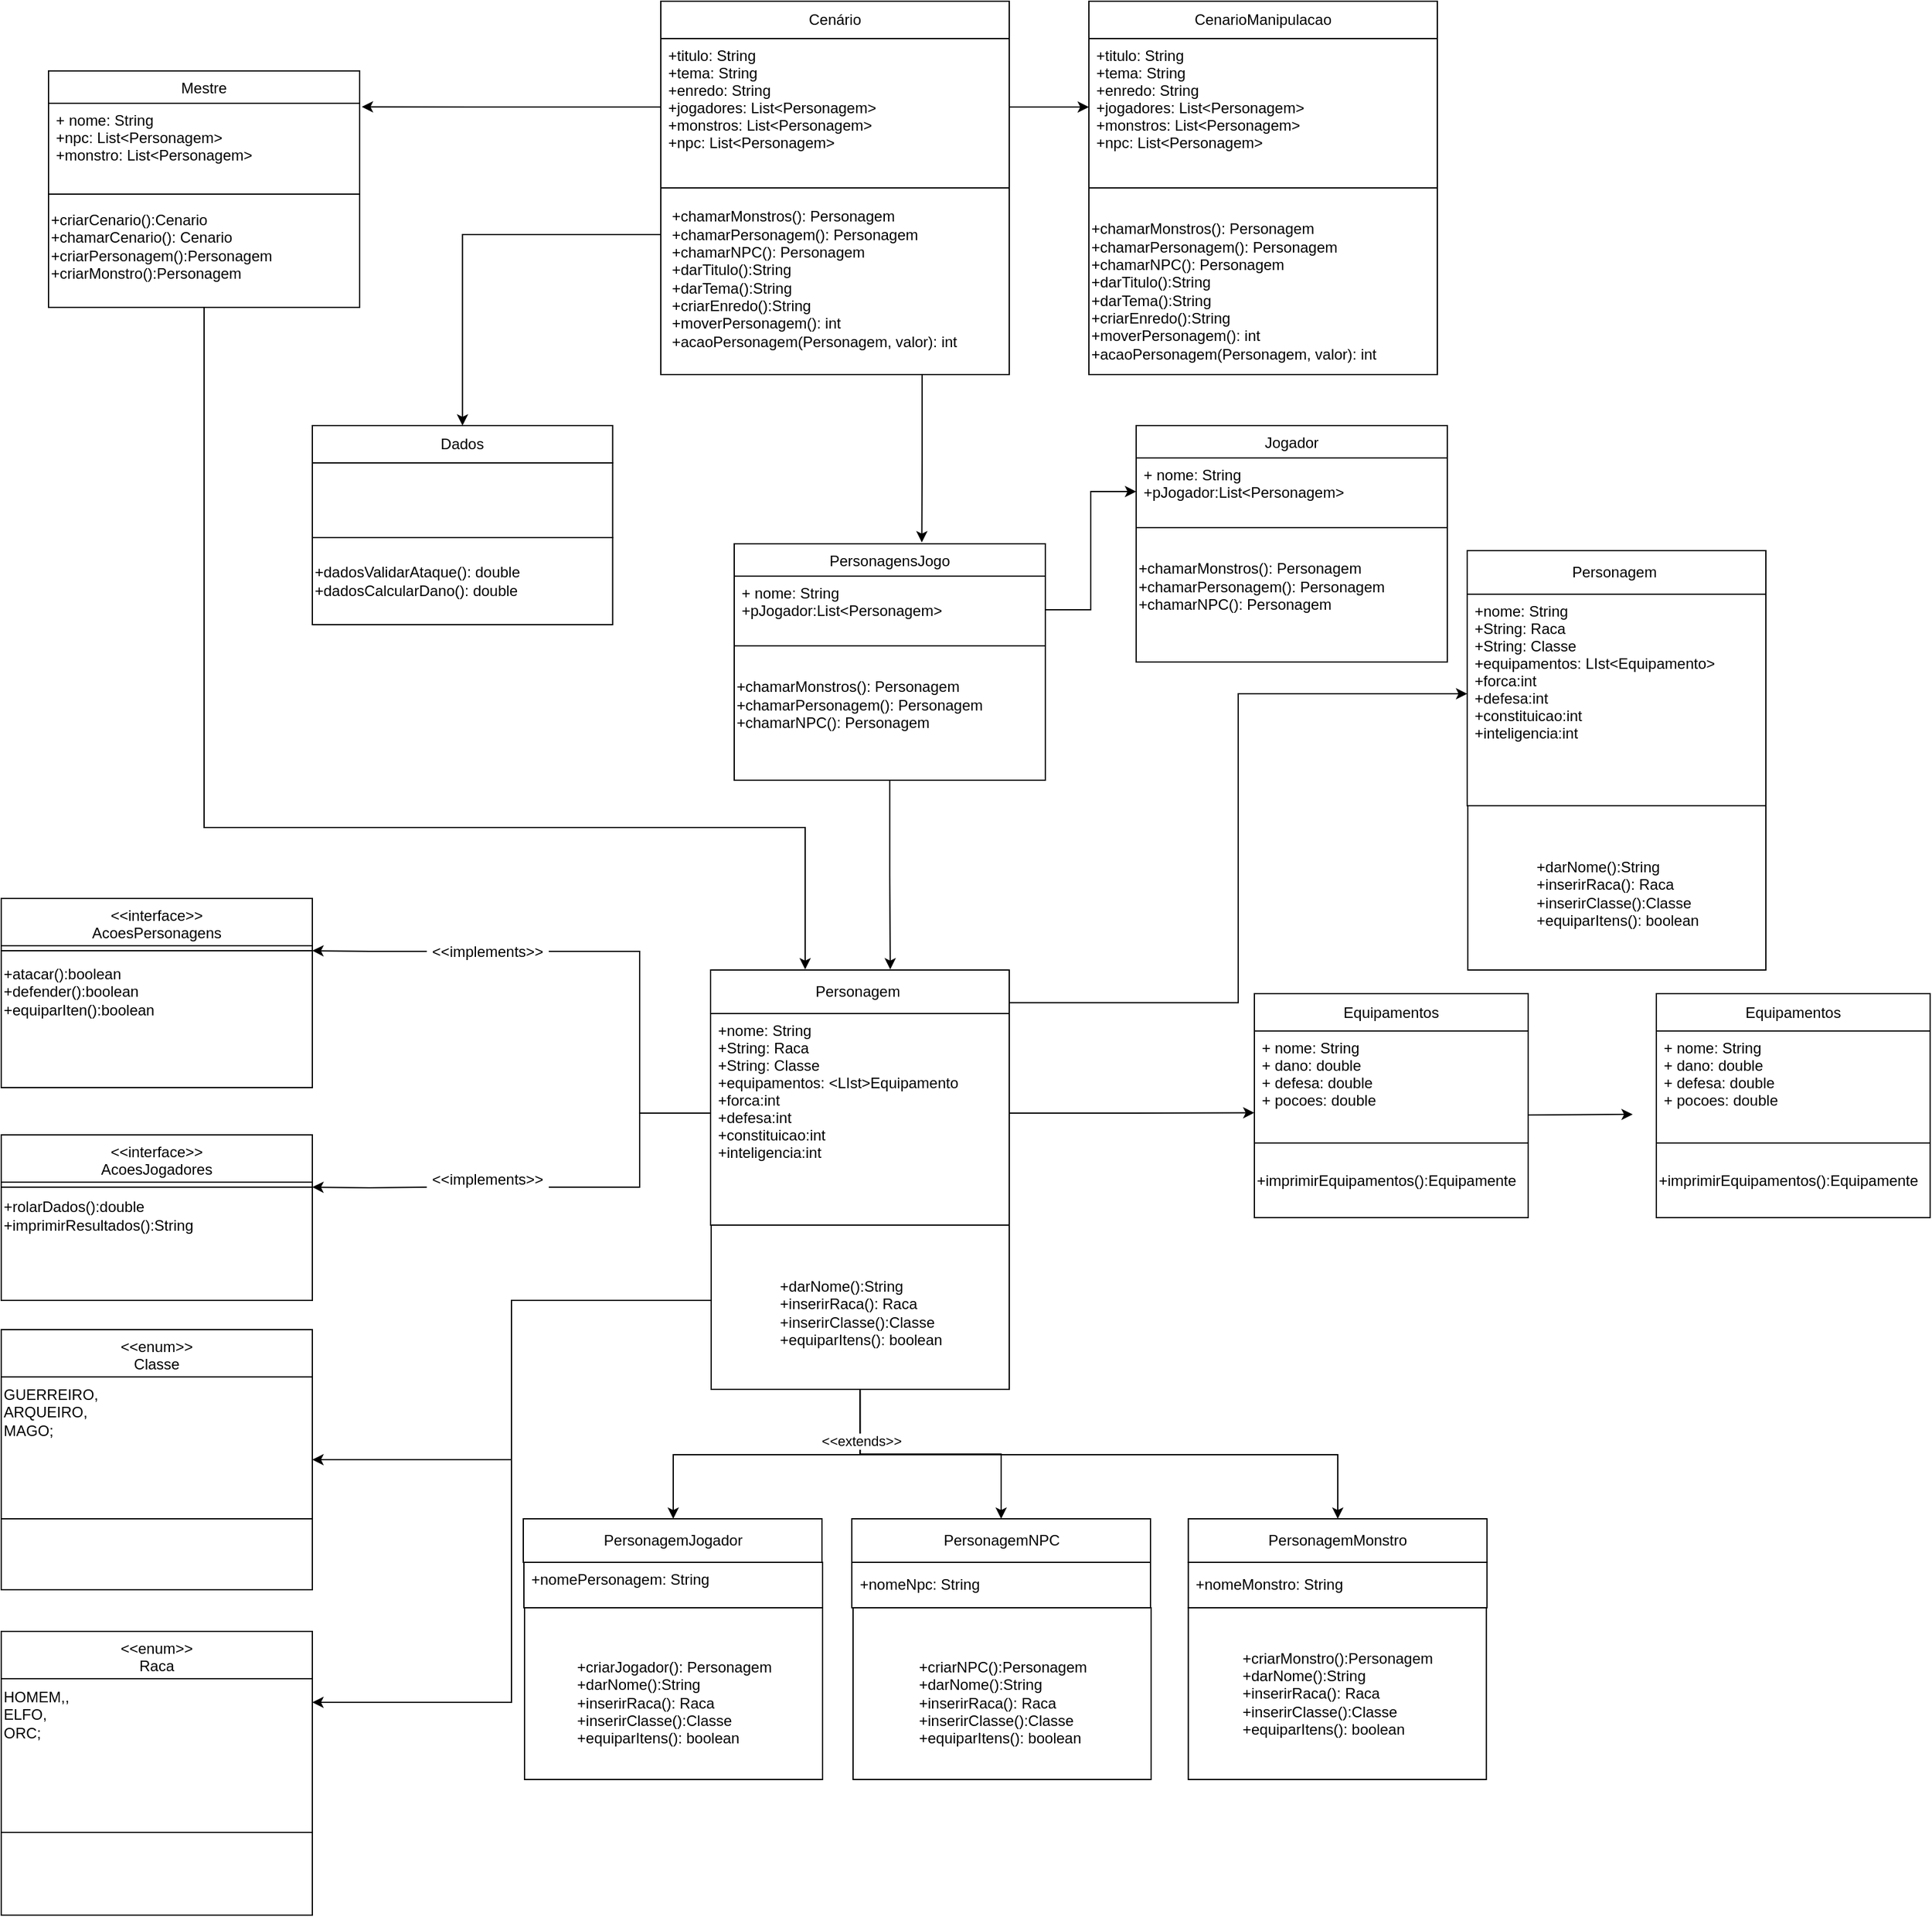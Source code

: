 <mxfile version="20.4.0" type="github">
  <diagram id="C5RBs43oDa-KdzZeNtuy" name="Page-1">
    <mxGraphModel dx="1508" dy="1320" grid="1" gridSize="19" guides="1" tooltips="1" connect="1" arrows="1" fold="1" page="0" pageScale="1" pageWidth="827" pageHeight="1169" math="0" shadow="0">
      <root>
        <mxCell id="WIyWlLk6GJQsqaUBKTNV-0" />
        <mxCell id="WIyWlLk6GJQsqaUBKTNV-1" parent="WIyWlLk6GJQsqaUBKTNV-0" />
        <mxCell id="pw85wmvpRaySXr9k1KnQ-49" style="edgeStyle=orthogonalEdgeStyle;rounded=0;orthogonalLoop=1;jettySize=auto;html=1;exitX=0.5;exitY=1;exitDx=0;exitDy=0;" parent="WIyWlLk6GJQsqaUBKTNV-1" source="zkfFHV4jXpPFQw0GAbJ--17" edge="1">
          <mxGeometry relative="1" as="geometry">
            <mxPoint x="589" y="152" as="targetPoint" />
            <Array as="points">
              <mxPoint x="106" y="38" />
              <mxPoint x="589" y="38" />
            </Array>
          </mxGeometry>
        </mxCell>
        <mxCell id="zkfFHV4jXpPFQw0GAbJ--17" value="Mestre" style="swimlane;fontStyle=0;align=center;verticalAlign=top;childLayout=stackLayout;horizontal=1;startSize=26;horizontalStack=0;resizeParent=1;resizeLast=0;collapsible=1;marginBottom=0;rounded=0;shadow=0;strokeWidth=1;" parent="WIyWlLk6GJQsqaUBKTNV-1" vertex="1">
          <mxGeometry x="-19" y="-570" width="250" height="190" as="geometry">
            <mxRectangle x="550" y="140" width="160" height="26" as="alternateBounds" />
          </mxGeometry>
        </mxCell>
        <mxCell id="zkfFHV4jXpPFQw0GAbJ--18" value="+ nome: String&#xa;+npc: List&lt;Personagem&gt;&#xa;+monstro: List&lt;Personagem&gt;" style="text;align=left;verticalAlign=top;spacingLeft=4;spacingRight=4;overflow=hidden;rotatable=0;points=[[0,0.5],[1,0.5]];portConstraint=eastwest;" parent="zkfFHV4jXpPFQw0GAbJ--17" vertex="1">
          <mxGeometry y="26" width="250" height="69" as="geometry" />
        </mxCell>
        <mxCell id="zkfFHV4jXpPFQw0GAbJ--23" value="" style="line;html=1;strokeWidth=1;align=left;verticalAlign=middle;spacingTop=-1;spacingLeft=3;spacingRight=3;rotatable=0;labelPosition=right;points=[];portConstraint=eastwest;" parent="zkfFHV4jXpPFQw0GAbJ--17" vertex="1">
          <mxGeometry y="95" width="250" height="8" as="geometry" />
        </mxCell>
        <mxCell id="aQi3MAtJLsASPVlaxSXh-14" value="+criarCenario():Cenario&lt;br&gt;+chamarCenario(): Cenario&lt;br&gt;+criarPersonagem():Personagem&lt;br&gt;+criarMonstro():Personagem" style="text;html=1;align=left;verticalAlign=middle;resizable=0;points=[];autosize=1;strokeColor=none;fillColor=none;" parent="zkfFHV4jXpPFQw0GAbJ--17" vertex="1">
          <mxGeometry y="103" width="250" height="76" as="geometry" />
        </mxCell>
        <mxCell id="aQi3MAtJLsASPVlaxSXh-3" value="Cenário" style="rounded=0;whiteSpace=wrap;html=1;" parent="WIyWlLk6GJQsqaUBKTNV-1" vertex="1">
          <mxGeometry x="473" y="-626" width="280" height="30" as="geometry" />
        </mxCell>
        <mxCell id="aQi3MAtJLsASPVlaxSXh-4" value="" style="rounded=0;whiteSpace=wrap;html=1;" parent="WIyWlLk6GJQsqaUBKTNV-1" vertex="1">
          <mxGeometry x="473" y="-596" width="280" height="120" as="geometry" />
        </mxCell>
        <mxCell id="aQi3MAtJLsASPVlaxSXh-6" value="Equipamentos" style="rounded=0;whiteSpace=wrap;html=1;" parent="WIyWlLk6GJQsqaUBKTNV-1" vertex="1">
          <mxGeometry x="950" y="171.5" width="220" height="30" as="geometry" />
        </mxCell>
        <mxCell id="aQi3MAtJLsASPVlaxSXh-7" style="edgeStyle=orthogonalEdgeStyle;rounded=0;orthogonalLoop=1;jettySize=auto;html=1;exitX=0.5;exitY=1;exitDx=0;exitDy=0;" parent="WIyWlLk6GJQsqaUBKTNV-1" edge="1">
          <mxGeometry relative="1" as="geometry">
            <mxPoint x="753" y="347.5" as="sourcePoint" />
            <mxPoint x="753" y="347.5" as="targetPoint" />
          </mxGeometry>
        </mxCell>
        <mxCell id="pw85wmvpRaySXr9k1KnQ-54" style="edgeStyle=orthogonalEdgeStyle;rounded=0;orthogonalLoop=1;jettySize=auto;html=1;exitX=0.75;exitY=1;exitDx=0;exitDy=0;entryX=0.603;entryY=-0.006;entryDx=0;entryDy=0;entryPerimeter=0;" parent="WIyWlLk6GJQsqaUBKTNV-1" source="aQi3MAtJLsASPVlaxSXh-8" target="7tbVIV-6kWvi_5owY3Rs-0" edge="1">
          <mxGeometry relative="1" as="geometry" />
        </mxCell>
        <mxCell id="pw85wmvpRaySXr9k1KnQ-55" style="edgeStyle=orthogonalEdgeStyle;rounded=0;orthogonalLoop=1;jettySize=auto;html=1;exitX=0;exitY=0.25;exitDx=0;exitDy=0;" parent="WIyWlLk6GJQsqaUBKTNV-1" source="aQi3MAtJLsASPVlaxSXh-8" target="aqDDlLiModhRZFDufuGG-31" edge="1">
          <mxGeometry relative="1" as="geometry" />
        </mxCell>
        <mxCell id="aQi3MAtJLsASPVlaxSXh-8" value="" style="rounded=0;whiteSpace=wrap;html=1;" parent="WIyWlLk6GJQsqaUBKTNV-1" vertex="1">
          <mxGeometry x="473" y="-476" width="280" height="150" as="geometry" />
        </mxCell>
        <mxCell id="i_C0AF-9v9BAxJ9rnjFK-10" style="edgeStyle=orthogonalEdgeStyle;rounded=0;orthogonalLoop=1;jettySize=auto;html=1;exitX=1;exitY=0.75;exitDx=0;exitDy=0;" parent="WIyWlLk6GJQsqaUBKTNV-1" source="aQi3MAtJLsASPVlaxSXh-9" edge="1">
          <mxGeometry relative="1" as="geometry">
            <mxPoint x="1254" y="268.5" as="targetPoint" />
          </mxGeometry>
        </mxCell>
        <mxCell id="aQi3MAtJLsASPVlaxSXh-9" value="" style="rounded=0;whiteSpace=wrap;html=1;" parent="WIyWlLk6GJQsqaUBKTNV-1" vertex="1">
          <mxGeometry x="950" y="201.5" width="220" height="90" as="geometry" />
        </mxCell>
        <mxCell id="aQi3MAtJLsASPVlaxSXh-10" value="+imprimirEquipamentos():Equipamente" style="rounded=0;whiteSpace=wrap;html=1;align=left;" parent="WIyWlLk6GJQsqaUBKTNV-1" vertex="1">
          <mxGeometry x="950" y="291.5" width="220" height="60" as="geometry" />
        </mxCell>
        <mxCell id="i_C0AF-9v9BAxJ9rnjFK-5" style="edgeStyle=orthogonalEdgeStyle;rounded=0;orthogonalLoop=1;jettySize=auto;html=1;exitX=1;exitY=0.75;exitDx=0;exitDy=0;entryX=0;entryY=0.5;entryDx=0;entryDy=0;" parent="WIyWlLk6GJQsqaUBKTNV-1" source="aQi3MAtJLsASPVlaxSXh-18" target="i_C0AF-9v9BAxJ9rnjFK-4" edge="1">
          <mxGeometry relative="1" as="geometry" />
        </mxCell>
        <mxCell id="aQi3MAtJLsASPVlaxSXh-18" value="Personagem&amp;nbsp;" style="rounded=0;whiteSpace=wrap;html=1;" parent="WIyWlLk6GJQsqaUBKTNV-1" vertex="1">
          <mxGeometry x="513" y="152.5" width="240" height="35" as="geometry" />
        </mxCell>
        <mxCell id="pw85wmvpRaySXr9k1KnQ-8" style="edgeStyle=orthogonalEdgeStyle;rounded=0;orthogonalLoop=1;jettySize=auto;html=1;exitX=0;exitY=0.75;exitDx=0;exitDy=0;entryX=1;entryY=0.25;entryDx=0;entryDy=0;" parent="WIyWlLk6GJQsqaUBKTNV-1" source="aQi3MAtJLsASPVlaxSXh-19" target="pw85wmvpRaySXr9k1KnQ-3" edge="1">
          <mxGeometry relative="1" as="geometry">
            <Array as="points">
              <mxPoint x="514" y="418" />
              <mxPoint x="353" y="418" />
              <mxPoint x="353" y="741" />
            </Array>
          </mxGeometry>
        </mxCell>
        <mxCell id="pw85wmvpRaySXr9k1KnQ-24" style="edgeStyle=orthogonalEdgeStyle;rounded=0;orthogonalLoop=1;jettySize=auto;html=1;exitX=0.5;exitY=1;exitDx=0;exitDy=0;entryX=0.5;entryY=0;entryDx=0;entryDy=0;" parent="WIyWlLk6GJQsqaUBKTNV-1" source="aQi3MAtJLsASPVlaxSXh-19" target="pw85wmvpRaySXr9k1KnQ-15" edge="1">
          <mxGeometry relative="1" as="geometry" />
        </mxCell>
        <mxCell id="pw85wmvpRaySXr9k1KnQ-25" style="edgeStyle=orthogonalEdgeStyle;rounded=0;orthogonalLoop=1;jettySize=auto;html=1;exitX=0.25;exitY=1;exitDx=0;exitDy=0;" parent="WIyWlLk6GJQsqaUBKTNV-1" source="aQi3MAtJLsASPVlaxSXh-19" target="pw85wmvpRaySXr9k1KnQ-20" edge="1">
          <mxGeometry relative="1" as="geometry">
            <Array as="points">
              <mxPoint x="633" y="490" />
              <mxPoint x="633" y="542" />
              <mxPoint x="483" y="542" />
            </Array>
          </mxGeometry>
        </mxCell>
        <mxCell id="pw85wmvpRaySXr9k1KnQ-26" style="edgeStyle=orthogonalEdgeStyle;rounded=0;orthogonalLoop=1;jettySize=auto;html=1;exitX=0.75;exitY=1;exitDx=0;exitDy=0;" parent="WIyWlLk6GJQsqaUBKTNV-1" source="aQi3MAtJLsASPVlaxSXh-19" target="pw85wmvpRaySXr9k1KnQ-10" edge="1">
          <mxGeometry relative="1" as="geometry">
            <Array as="points">
              <mxPoint x="633" y="490" />
              <mxPoint x="633" y="542" />
              <mxPoint x="1017" y="542" />
            </Array>
          </mxGeometry>
        </mxCell>
        <mxCell id="pw85wmvpRaySXr9k1KnQ-47" value="&amp;lt;&amp;lt;extends&amp;gt;&amp;gt;" style="edgeLabel;html=1;align=center;verticalAlign=middle;resizable=0;points=[];" parent="pw85wmvpRaySXr9k1KnQ-26" vertex="1" connectable="0">
          <mxGeometry x="-0.629" y="1" relative="1" as="geometry">
            <mxPoint as="offset" />
          </mxGeometry>
        </mxCell>
        <mxCell id="pw85wmvpRaySXr9k1KnQ-34" style="edgeStyle=orthogonalEdgeStyle;rounded=0;orthogonalLoop=1;jettySize=auto;html=1;exitX=0;exitY=0.5;exitDx=0;exitDy=0;entryX=1;entryY=0.5;entryDx=0;entryDy=0;" parent="WIyWlLk6GJQsqaUBKTNV-1" source="aQi3MAtJLsASPVlaxSXh-19" target="pw85wmvpRaySXr9k1KnQ-0" edge="1">
          <mxGeometry relative="1" as="geometry">
            <Array as="points">
              <mxPoint x="514" y="418" />
              <mxPoint x="353" y="418" />
              <mxPoint x="353" y="546" />
            </Array>
          </mxGeometry>
        </mxCell>
        <mxCell id="aQi3MAtJLsASPVlaxSXh-19" value="&lt;div style=&quot;text-align: left;&quot;&gt;&lt;br&gt;&lt;/div&gt;&lt;div style=&quot;text-align: left;&quot;&gt;&lt;span style=&quot;background-color: initial;&quot;&gt;+darNome():String&lt;/span&gt;&lt;/div&gt;&lt;div style=&quot;text-align: left;&quot;&gt;&lt;span style=&quot;background-color: initial;&quot;&gt;+inserirRaca(): Raca&lt;/span&gt;&lt;/div&gt;&lt;div style=&quot;text-align: left;&quot;&gt;&lt;span style=&quot;background-color: initial;&quot;&gt;+inserirClasse():Classe&lt;/span&gt;&lt;/div&gt;&lt;div style=&quot;text-align: left;&quot;&gt;&lt;span style=&quot;background-color: initial;&quot;&gt;+equiparItens(): boolean&lt;/span&gt;&lt;/div&gt;" style="rounded=0;whiteSpace=wrap;html=1;" parent="WIyWlLk6GJQsqaUBKTNV-1" vertex="1">
          <mxGeometry x="513.5" y="351.5" width="239.5" height="138" as="geometry" />
        </mxCell>
        <mxCell id="aQi3MAtJLsASPVlaxSXh-20" value="" style="rounded=0;whiteSpace=wrap;html=1;" parent="WIyWlLk6GJQsqaUBKTNV-1" vertex="1">
          <mxGeometry x="513" y="187.5" width="240" height="170" as="geometry" />
        </mxCell>
        <mxCell id="7tbVIV-6kWvi_5owY3Rs-22" style="edgeStyle=orthogonalEdgeStyle;rounded=0;orthogonalLoop=1;jettySize=auto;html=1;exitX=0;exitY=0.5;exitDx=0;exitDy=0;startArrow=none;" parent="WIyWlLk6GJQsqaUBKTNV-1" source="7tbVIV-6kWvi_5owY3Rs-24" target="7tbVIV-6kWvi_5owY3Rs-16" edge="1">
          <mxGeometry relative="1" as="geometry" />
        </mxCell>
        <mxCell id="7tbVIV-6kWvi_5owY3Rs-23" style="edgeStyle=orthogonalEdgeStyle;rounded=0;orthogonalLoop=1;jettySize=auto;html=1;exitX=0;exitY=0.5;exitDx=0;exitDy=0;startArrow=none;" parent="WIyWlLk6GJQsqaUBKTNV-1" target="7tbVIV-6kWvi_5owY3Rs-20" edge="1">
          <mxGeometry relative="1" as="geometry">
            <mxPoint x="285" y="327" as="sourcePoint" />
          </mxGeometry>
        </mxCell>
        <mxCell id="7tbVIV-6kWvi_5owY3Rs-31" style="edgeStyle=orthogonalEdgeStyle;rounded=0;orthogonalLoop=1;jettySize=auto;html=1;exitX=1;exitY=0.5;exitDx=0;exitDy=0;" parent="WIyWlLk6GJQsqaUBKTNV-1" source="aQi3MAtJLsASPVlaxSXh-21" edge="1">
          <mxGeometry relative="1" as="geometry">
            <mxPoint x="950" y="267.217" as="targetPoint" />
          </mxGeometry>
        </mxCell>
        <mxCell id="aQi3MAtJLsASPVlaxSXh-21" value="+nome: String&#xa;+String: Raca&#xa;+String: Classe&#xa;+equipamentos: &lt;LIst&gt;Equipamento&#xa;+forca:int&#xa;+defesa:int&#xa;+constituicao:int&#xa;+inteligencia:int&#xa;&#xa;&#xa;&#xa;&#xa;" style="text;align=left;verticalAlign=top;spacingLeft=4;spacingRight=4;overflow=hidden;rotatable=0;points=[[0,0.5],[1,0.5]];portConstraint=eastwest;" parent="WIyWlLk6GJQsqaUBKTNV-1" vertex="1">
          <mxGeometry x="513" y="187.5" width="240" height="160" as="geometry" />
        </mxCell>
        <mxCell id="aQi3MAtJLsASPVlaxSXh-22" value="+ nome: String&#xa;+ dano: double&#xa;+ defesa: double&#xa;+ pocoes: double&#xa;&#xa;&#xa; " style="text;align=left;verticalAlign=top;spacingLeft=4;spacingRight=4;overflow=hidden;rotatable=0;points=[[0,0.5],[1,0.5]];portConstraint=eastwest;" parent="WIyWlLk6GJQsqaUBKTNV-1" vertex="1">
          <mxGeometry x="950" y="201.5" width="134.75" height="70" as="geometry" />
        </mxCell>
        <mxCell id="pw85wmvpRaySXr9k1KnQ-32" style="edgeStyle=orthogonalEdgeStyle;rounded=0;orthogonalLoop=1;jettySize=auto;html=1;exitX=1;exitY=0.5;exitDx=0;exitDy=0;entryX=0;entryY=0.5;entryDx=0;entryDy=0;" parent="WIyWlLk6GJQsqaUBKTNV-1" source="aQi3MAtJLsASPVlaxSXh-23" target="pw85wmvpRaySXr9k1KnQ-30" edge="1">
          <mxGeometry relative="1" as="geometry" />
        </mxCell>
        <mxCell id="pw85wmvpRaySXr9k1KnQ-51" style="edgeStyle=orthogonalEdgeStyle;rounded=0;orthogonalLoop=1;jettySize=auto;html=1;exitX=0;exitY=0.5;exitDx=0;exitDy=0;entryX=1.007;entryY=0.041;entryDx=0;entryDy=0;entryPerimeter=0;" parent="WIyWlLk6GJQsqaUBKTNV-1" source="aQi3MAtJLsASPVlaxSXh-23" target="zkfFHV4jXpPFQw0GAbJ--18" edge="1">
          <mxGeometry relative="1" as="geometry" />
        </mxCell>
        <mxCell id="aQi3MAtJLsASPVlaxSXh-23" value="+titulo: String&#xa;+tema: String&#xa;+enredo: String&#xa;+jogadores: List&lt;Personagem&gt;&#xa;+monstros: List&lt;Personagem&gt;&#xa;+npc: List&lt;Personagem&gt;&#xa;" style="text;align=left;verticalAlign=top;spacingLeft=4;spacingRight=4;overflow=hidden;rotatable=0;points=[[0,0.5],[1,0.5]];portConstraint=eastwest;" parent="WIyWlLk6GJQsqaUBKTNV-1" vertex="1">
          <mxGeometry x="473" y="-596" width="280" height="110" as="geometry" />
        </mxCell>
        <mxCell id="aQi3MAtJLsASPVlaxSXh-32" value="&lt;br&gt;+chamarMonstros(): Personagem&lt;br&gt;+chamarPersonagem(): Personagem&lt;br&gt;+chamarNPC(): Personagem&lt;br&gt;+darTitulo():String&lt;br&gt;+darTema():String&lt;br&gt;+criarEnredo():String&lt;br&gt;+moverPersonagem(): int&lt;br&gt;+acaoPersonagem(Personagem, valor): int" style="text;html=1;align=left;verticalAlign=middle;resizable=0;points=[];autosize=1;strokeColor=none;fillColor=none;" parent="WIyWlLk6GJQsqaUBKTNV-1" vertex="1">
          <mxGeometry x="480" y="-486" width="266" height="152" as="geometry" />
        </mxCell>
        <mxCell id="aqDDlLiModhRZFDufuGG-31" value="Dados" style="rounded=0;whiteSpace=wrap;html=1;" parent="WIyWlLk6GJQsqaUBKTNV-1" vertex="1">
          <mxGeometry x="193.0" y="-285" width="241.31" height="30" as="geometry" />
        </mxCell>
        <mxCell id="aqDDlLiModhRZFDufuGG-32" value="" style="rounded=0;whiteSpace=wrap;html=1;" parent="WIyWlLk6GJQsqaUBKTNV-1" vertex="1">
          <mxGeometry x="193.0" y="-255" width="241.31" height="60" as="geometry" />
        </mxCell>
        <mxCell id="aqDDlLiModhRZFDufuGG-33" value="+dadosValidarAtaque(): double&lt;br&gt;+dadosCalcularDano(): double" style="rounded=0;whiteSpace=wrap;html=1;align=left;" parent="WIyWlLk6GJQsqaUBKTNV-1" vertex="1">
          <mxGeometry x="193" y="-195" width="241.31" height="70" as="geometry" />
        </mxCell>
        <mxCell id="pw85wmvpRaySXr9k1KnQ-46" style="edgeStyle=orthogonalEdgeStyle;rounded=0;orthogonalLoop=1;jettySize=auto;html=1;exitX=0.5;exitY=1;exitDx=0;exitDy=0;" parent="WIyWlLk6GJQsqaUBKTNV-1" source="7tbVIV-6kWvi_5owY3Rs-0" edge="1">
          <mxGeometry relative="1" as="geometry">
            <mxPoint x="657.385" y="152" as="targetPoint" />
          </mxGeometry>
        </mxCell>
        <mxCell id="7tbVIV-6kWvi_5owY3Rs-0" value="PersonagensJogo" style="swimlane;fontStyle=0;align=center;verticalAlign=top;childLayout=stackLayout;horizontal=1;startSize=26;horizontalStack=0;resizeParent=1;resizeLast=0;collapsible=1;marginBottom=0;rounded=0;shadow=0;strokeWidth=1;" parent="WIyWlLk6GJQsqaUBKTNV-1" vertex="1">
          <mxGeometry x="532" y="-190" width="250" height="190" as="geometry">
            <mxRectangle x="550" y="140" width="160" height="26" as="alternateBounds" />
          </mxGeometry>
        </mxCell>
        <mxCell id="7tbVIV-6kWvi_5owY3Rs-1" value="+ nome: String&#xa;+pJogador:List&lt;Personagem&gt;" style="text;align=left;verticalAlign=top;spacingLeft=4;spacingRight=4;overflow=hidden;rotatable=0;points=[[0,0.5],[1,0.5]];portConstraint=eastwest;" parent="7tbVIV-6kWvi_5owY3Rs-0" vertex="1">
          <mxGeometry y="26" width="250" height="54" as="geometry" />
        </mxCell>
        <mxCell id="7tbVIV-6kWvi_5owY3Rs-2" value="" style="line;html=1;strokeWidth=1;align=left;verticalAlign=middle;spacingTop=-1;spacingLeft=3;spacingRight=3;rotatable=0;labelPosition=right;points=[];portConstraint=eastwest;" parent="7tbVIV-6kWvi_5owY3Rs-0" vertex="1">
          <mxGeometry y="80" width="250" height="4" as="geometry" />
        </mxCell>
        <mxCell id="7tbVIV-6kWvi_5owY3Rs-3" value="&lt;br&gt;+chamarMonstros(): Personagem&lt;br&gt;+chamarPersonagem(): Personagem&lt;br&gt;+chamarNPC(): Personagem" style="text;html=1;align=left;verticalAlign=middle;resizable=0;points=[];autosize=1;strokeColor=none;fillColor=none;" parent="7tbVIV-6kWvi_5owY3Rs-0" vertex="1">
          <mxGeometry y="84" width="250" height="76" as="geometry" />
        </mxCell>
        <mxCell id="7tbVIV-6kWvi_5owY3Rs-14" value="&lt;&lt;interface&gt;&gt;&#xa;AcoesPersonagens" style="swimlane;fontStyle=0;align=center;verticalAlign=top;childLayout=stackLayout;horizontal=1;startSize=38;horizontalStack=0;resizeParent=1;resizeLast=0;collapsible=1;marginBottom=0;rounded=0;shadow=0;strokeWidth=1;" parent="WIyWlLk6GJQsqaUBKTNV-1" vertex="1">
          <mxGeometry x="-57" y="95" width="250" height="152" as="geometry">
            <mxRectangle x="550" y="140" width="160" height="26" as="alternateBounds" />
          </mxGeometry>
        </mxCell>
        <mxCell id="7tbVIV-6kWvi_5owY3Rs-16" value="" style="line;html=1;strokeWidth=1;align=left;verticalAlign=middle;spacingTop=-1;spacingLeft=3;spacingRight=3;rotatable=0;labelPosition=right;points=[];portConstraint=eastwest;" parent="7tbVIV-6kWvi_5owY3Rs-14" vertex="1">
          <mxGeometry y="38" width="250" height="8" as="geometry" />
        </mxCell>
        <mxCell id="7tbVIV-6kWvi_5owY3Rs-17" value="+atacar():boolean&lt;br&gt;+defender():boolean&lt;br&gt;+equiparIten():boolean" style="text;html=1;align=left;verticalAlign=middle;resizable=0;points=[];autosize=1;strokeColor=none;fillColor=none;" parent="7tbVIV-6kWvi_5owY3Rs-14" vertex="1">
          <mxGeometry y="46" width="250" height="57" as="geometry" />
        </mxCell>
        <mxCell id="7tbVIV-6kWvi_5owY3Rs-18" value="&lt;&lt;interface&gt;&gt;&#xa;AcoesJogadores" style="swimlane;fontStyle=0;align=center;verticalAlign=top;childLayout=stackLayout;horizontal=1;startSize=38;horizontalStack=0;resizeParent=1;resizeLast=0;collapsible=1;marginBottom=0;rounded=0;shadow=0;strokeWidth=1;" parent="WIyWlLk6GJQsqaUBKTNV-1" vertex="1">
          <mxGeometry x="-57" y="285" width="250" height="133" as="geometry">
            <mxRectangle x="550" y="140" width="160" height="26" as="alternateBounds" />
          </mxGeometry>
        </mxCell>
        <mxCell id="7tbVIV-6kWvi_5owY3Rs-20" value="" style="line;html=1;strokeWidth=1;align=left;verticalAlign=middle;spacingTop=-1;spacingLeft=3;spacingRight=3;rotatable=0;labelPosition=right;points=[];portConstraint=eastwest;" parent="7tbVIV-6kWvi_5owY3Rs-18" vertex="1">
          <mxGeometry y="38" width="250" height="8" as="geometry" />
        </mxCell>
        <mxCell id="7tbVIV-6kWvi_5owY3Rs-21" value="+rolarDados():double&lt;br&gt;+imprimirResultados():String" style="text;html=1;align=left;verticalAlign=middle;resizable=0;points=[];autosize=1;strokeColor=none;fillColor=none;" parent="7tbVIV-6kWvi_5owY3Rs-18" vertex="1">
          <mxGeometry y="46" width="250" height="38" as="geometry" />
        </mxCell>
        <mxCell id="7tbVIV-6kWvi_5owY3Rs-24" value="&amp;lt;&amp;lt;implements&amp;gt;&amp;gt;" style="text;html=1;strokeColor=none;fillColor=none;align=center;verticalAlign=middle;whiteSpace=wrap;rounded=0;" parent="WIyWlLk6GJQsqaUBKTNV-1" vertex="1">
          <mxGeometry x="285" y="122.5" width="98" height="30" as="geometry" />
        </mxCell>
        <mxCell id="7tbVIV-6kWvi_5owY3Rs-25" value="" style="edgeStyle=orthogonalEdgeStyle;rounded=0;orthogonalLoop=1;jettySize=auto;html=1;exitX=0;exitY=0.5;exitDx=0;exitDy=0;endArrow=none;" parent="WIyWlLk6GJQsqaUBKTNV-1" source="aQi3MAtJLsASPVlaxSXh-21" target="7tbVIV-6kWvi_5owY3Rs-24" edge="1">
          <mxGeometry relative="1" as="geometry">
            <mxPoint x="513" y="267.5" as="sourcePoint" />
            <mxPoint x="269" y="156" as="targetPoint" />
            <Array as="points">
              <mxPoint x="456" y="268" />
            </Array>
          </mxGeometry>
        </mxCell>
        <mxCell id="7tbVIV-6kWvi_5owY3Rs-26" value="&amp;lt;&amp;lt;implements&amp;gt;&amp;gt;" style="text;html=1;strokeColor=none;fillColor=none;align=center;verticalAlign=middle;whiteSpace=wrap;rounded=0;" parent="WIyWlLk6GJQsqaUBKTNV-1" vertex="1">
          <mxGeometry x="285" y="306" width="98" height="30" as="geometry" />
        </mxCell>
        <mxCell id="7tbVIV-6kWvi_5owY3Rs-27" value="" style="edgeStyle=orthogonalEdgeStyle;rounded=0;orthogonalLoop=1;jettySize=auto;html=1;exitX=0;exitY=0.5;exitDx=0;exitDy=0;endArrow=none;" parent="WIyWlLk6GJQsqaUBKTNV-1" source="aQi3MAtJLsASPVlaxSXh-21" target="7tbVIV-6kWvi_5owY3Rs-26" edge="1">
          <mxGeometry relative="1" as="geometry">
            <mxPoint x="513" y="267.5" as="sourcePoint" />
            <mxPoint x="269" y="384" as="targetPoint" />
            <Array as="points">
              <mxPoint x="456" y="268" />
              <mxPoint x="456" y="327" />
            </Array>
          </mxGeometry>
        </mxCell>
        <mxCell id="pw85wmvpRaySXr9k1KnQ-0" value="&lt;&lt;enum&gt;&gt;&#xa;Classe" style="swimlane;fontStyle=0;align=center;verticalAlign=top;childLayout=stackLayout;horizontal=1;startSize=38;horizontalStack=0;resizeParent=1;resizeLast=0;collapsible=1;marginBottom=0;rounded=0;shadow=0;strokeWidth=1;" parent="WIyWlLk6GJQsqaUBKTNV-1" vertex="1">
          <mxGeometry x="-57" y="441.5" width="250" height="209" as="geometry">
            <mxRectangle x="550" y="140" width="160" height="26" as="alternateBounds" />
          </mxGeometry>
        </mxCell>
        <mxCell id="pw85wmvpRaySXr9k1KnQ-33" value="GUERREIRO,&lt;br&gt;ARQUEIRO,&lt;br&gt;MAGO;" style="text;html=1;align=left;verticalAlign=middle;resizable=0;points=[];autosize=1;strokeColor=none;fillColor=none;" parent="pw85wmvpRaySXr9k1KnQ-0" vertex="1">
          <mxGeometry y="38" width="250" height="57" as="geometry" />
        </mxCell>
        <mxCell id="pw85wmvpRaySXr9k1KnQ-1" value="" style="line;html=1;strokeWidth=1;align=left;verticalAlign=middle;spacingTop=-1;spacingLeft=3;spacingRight=3;rotatable=0;labelPosition=right;points=[];portConstraint=eastwest;" parent="pw85wmvpRaySXr9k1KnQ-0" vertex="1">
          <mxGeometry y="95" width="250" height="114" as="geometry" />
        </mxCell>
        <mxCell id="pw85wmvpRaySXr9k1KnQ-3" value="&lt;&lt;enum&gt;&gt;&#xa;Raca" style="swimlane;fontStyle=0;align=center;verticalAlign=top;childLayout=stackLayout;horizontal=1;startSize=38;horizontalStack=0;resizeParent=1;resizeLast=0;collapsible=1;marginBottom=0;rounded=0;shadow=0;strokeWidth=1;" parent="WIyWlLk6GJQsqaUBKTNV-1" vertex="1">
          <mxGeometry x="-57" y="684" width="250" height="228" as="geometry">
            <mxRectangle x="550" y="140" width="160" height="26" as="alternateBounds" />
          </mxGeometry>
        </mxCell>
        <mxCell id="pw85wmvpRaySXr9k1KnQ-36" value="&lt;span style=&quot;background-color: initial;&quot;&gt;HOMEM,,&lt;/span&gt;&lt;br&gt;&lt;span style=&quot;background-color: initial;&quot;&gt;ELFO,&lt;/span&gt;&lt;br&gt;&lt;span style=&quot;background-color: initial;&quot;&gt;ORC;&lt;/span&gt;" style="text;html=1;align=left;verticalAlign=middle;resizable=0;points=[];autosize=1;strokeColor=none;fillColor=none;" parent="pw85wmvpRaySXr9k1KnQ-3" vertex="1">
          <mxGeometry y="38" width="250" height="57" as="geometry" />
        </mxCell>
        <mxCell id="pw85wmvpRaySXr9k1KnQ-4" value="" style="line;html=1;strokeWidth=1;align=left;verticalAlign=middle;spacingTop=-1;spacingLeft=3;spacingRight=3;rotatable=0;labelPosition=right;points=[];portConstraint=eastwest;" parent="pw85wmvpRaySXr9k1KnQ-3" vertex="1">
          <mxGeometry y="95" width="250" height="133" as="geometry" />
        </mxCell>
        <mxCell id="pw85wmvpRaySXr9k1KnQ-9" style="edgeStyle=orthogonalEdgeStyle;rounded=0;orthogonalLoop=1;jettySize=auto;html=1;exitX=0.5;exitY=1;exitDx=0;exitDy=0;" parent="WIyWlLk6GJQsqaUBKTNV-1" edge="1">
          <mxGeometry relative="1" as="geometry">
            <mxPoint x="1136.88" y="788.5" as="sourcePoint" />
            <mxPoint x="1136.88" y="788.5" as="targetPoint" />
          </mxGeometry>
        </mxCell>
        <mxCell id="pw85wmvpRaySXr9k1KnQ-10" value="PersonagemMonstro" style="rounded=0;whiteSpace=wrap;html=1;" parent="WIyWlLk6GJQsqaUBKTNV-1" vertex="1">
          <mxGeometry x="896.88" y="593.5" width="240" height="35" as="geometry" />
        </mxCell>
        <mxCell id="pw85wmvpRaySXr9k1KnQ-11" value="&lt;div style=&quot;text-align: left;&quot;&gt;&lt;span style=&quot;background-color: initial;&quot;&gt;+criarMonstro():Personagem&lt;/span&gt;&lt;/div&gt;&lt;div style=&quot;text-align: left;&quot;&gt;&lt;span style=&quot;background-color: initial;&quot;&gt;+darNome():String&lt;/span&gt;&lt;/div&gt;&lt;div style=&quot;text-align: left;&quot;&gt;&lt;span style=&quot;background-color: initial;&quot;&gt;+inserirRaca(): Raca&lt;/span&gt;&lt;/div&gt;&lt;div style=&quot;text-align: left;&quot;&gt;&lt;span style=&quot;background-color: initial;&quot;&gt;+inserirClasse():Classe&lt;/span&gt;&lt;/div&gt;&lt;div style=&quot;text-align: left;&quot;&gt;&lt;span style=&quot;background-color: initial;&quot;&gt;+equiparItens(): boolean&lt;/span&gt;&lt;/div&gt;" style="rounded=0;whiteSpace=wrap;html=1;" parent="WIyWlLk6GJQsqaUBKTNV-1" vertex="1">
          <mxGeometry x="896.88" y="665" width="239.5" height="138" as="geometry" />
        </mxCell>
        <mxCell id="pw85wmvpRaySXr9k1KnQ-12" value="" style="rounded=0;whiteSpace=wrap;html=1;" parent="WIyWlLk6GJQsqaUBKTNV-1" vertex="1">
          <mxGeometry x="896.88" y="628.5" width="240" height="36.5" as="geometry" />
        </mxCell>
        <mxCell id="pw85wmvpRaySXr9k1KnQ-13" value="+nomeMonstro: String" style="text;align=left;verticalAlign=top;spacingLeft=4;spacingRight=4;overflow=hidden;rotatable=0;points=[[0,0.5],[1,0.5]];portConstraint=eastwest;" parent="WIyWlLk6GJQsqaUBKTNV-1" vertex="1">
          <mxGeometry x="896.88" y="632.5" width="240" height="89.5" as="geometry" />
        </mxCell>
        <mxCell id="pw85wmvpRaySXr9k1KnQ-14" style="edgeStyle=orthogonalEdgeStyle;rounded=0;orthogonalLoop=1;jettySize=auto;html=1;exitX=0.5;exitY=1;exitDx=0;exitDy=0;" parent="WIyWlLk6GJQsqaUBKTNV-1" edge="1">
          <mxGeometry relative="1" as="geometry">
            <mxPoint x="866.5" y="788.5" as="sourcePoint" />
            <mxPoint x="866.5" y="788.5" as="targetPoint" />
          </mxGeometry>
        </mxCell>
        <mxCell id="pw85wmvpRaySXr9k1KnQ-15" value="PersonagemNPC" style="rounded=0;whiteSpace=wrap;html=1;" parent="WIyWlLk6GJQsqaUBKTNV-1" vertex="1">
          <mxGeometry x="626.5" y="593.5" width="240" height="35" as="geometry" />
        </mxCell>
        <mxCell id="pw85wmvpRaySXr9k1KnQ-16" value="&lt;div style=&quot;text-align: left;&quot;&gt;&lt;br&gt;&lt;/div&gt;&lt;div style=&quot;text-align: left;&quot;&gt;&lt;span style=&quot;background-color: initial;&quot;&gt;+criarNPC():Personagem&lt;/span&gt;&lt;/div&gt;&lt;div style=&quot;text-align: left;&quot;&gt;&lt;span style=&quot;background-color: initial;&quot;&gt;+darNome():String&lt;/span&gt;&lt;/div&gt;&lt;div style=&quot;text-align: left;&quot;&gt;&lt;span style=&quot;background-color: initial;&quot;&gt;+inserirRaca(): Raca&lt;/span&gt;&lt;/div&gt;&lt;div style=&quot;text-align: left;&quot;&gt;&lt;span style=&quot;background-color: initial;&quot;&gt;+inserirClasse():Classe&lt;/span&gt;&lt;/div&gt;&lt;div style=&quot;text-align: left;&quot;&gt;&lt;span style=&quot;background-color: initial;&quot;&gt;+equiparItens(): boolean&lt;/span&gt;&lt;/div&gt;" style="rounded=0;whiteSpace=wrap;html=1;" parent="WIyWlLk6GJQsqaUBKTNV-1" vertex="1">
          <mxGeometry x="627.5" y="665" width="239.5" height="138" as="geometry" />
        </mxCell>
        <mxCell id="pw85wmvpRaySXr9k1KnQ-17" value="" style="rounded=0;whiteSpace=wrap;html=1;" parent="WIyWlLk6GJQsqaUBKTNV-1" vertex="1">
          <mxGeometry x="626.5" y="628.5" width="240" height="36.5" as="geometry" />
        </mxCell>
        <mxCell id="pw85wmvpRaySXr9k1KnQ-18" value="+nomeNpc: String" style="text;align=left;verticalAlign=top;spacingLeft=4;spacingRight=4;overflow=hidden;rotatable=0;points=[[0,0.5],[1,0.5]];portConstraint=eastwest;" parent="WIyWlLk6GJQsqaUBKTNV-1" vertex="1">
          <mxGeometry x="627" y="632.5" width="240" height="51.5" as="geometry" />
        </mxCell>
        <mxCell id="pw85wmvpRaySXr9k1KnQ-19" style="edgeStyle=orthogonalEdgeStyle;rounded=0;orthogonalLoop=1;jettySize=auto;html=1;exitX=0.5;exitY=1;exitDx=0;exitDy=0;" parent="WIyWlLk6GJQsqaUBKTNV-1" edge="1">
          <mxGeometry relative="1" as="geometry">
            <mxPoint x="603" y="788.5" as="sourcePoint" />
            <mxPoint x="603" y="788.5" as="targetPoint" />
          </mxGeometry>
        </mxCell>
        <mxCell id="pw85wmvpRaySXr9k1KnQ-20" value="PersonagemJogador" style="rounded=0;whiteSpace=wrap;html=1;" parent="WIyWlLk6GJQsqaUBKTNV-1" vertex="1">
          <mxGeometry x="362.5" y="593.5" width="240" height="35" as="geometry" />
        </mxCell>
        <mxCell id="pw85wmvpRaySXr9k1KnQ-21" value="&lt;div style=&quot;text-align: left;&quot;&gt;&lt;br&gt;&lt;/div&gt;&lt;div style=&quot;text-align: left;&quot;&gt;+criarJogador(): Personagem&lt;/div&gt;&lt;div style=&quot;text-align: left;&quot;&gt;&lt;span style=&quot;background-color: initial;&quot;&gt;+darNome():String&lt;/span&gt;&lt;/div&gt;&lt;div style=&quot;text-align: left;&quot;&gt;&lt;span style=&quot;background-color: initial;&quot;&gt;+inserirRaca(): Raca&lt;/span&gt;&lt;/div&gt;&lt;div style=&quot;text-align: left;&quot;&gt;&lt;span style=&quot;background-color: initial;&quot;&gt;+inserirClasse():Classe&lt;/span&gt;&lt;/div&gt;&lt;div style=&quot;text-align: left;&quot;&gt;&lt;span style=&quot;background-color: initial;&quot;&gt;+equiparItens(): boolean&lt;/span&gt;&lt;/div&gt;" style="rounded=0;whiteSpace=wrap;html=1;" parent="WIyWlLk6GJQsqaUBKTNV-1" vertex="1">
          <mxGeometry x="363.5" y="665" width="239.5" height="138" as="geometry" />
        </mxCell>
        <mxCell id="pw85wmvpRaySXr9k1KnQ-22" value="" style="rounded=0;whiteSpace=wrap;html=1;" parent="WIyWlLk6GJQsqaUBKTNV-1" vertex="1">
          <mxGeometry x="363" y="628.5" width="240" height="36.5" as="geometry" />
        </mxCell>
        <mxCell id="pw85wmvpRaySXr9k1KnQ-23" value="+nomePersonagem: String&#xa;&#xa;&#xa;&#xa;" style="text;align=left;verticalAlign=top;spacingLeft=4;spacingRight=4;overflow=hidden;rotatable=0;points=[[0,0.5],[1,0.5]];portConstraint=eastwest;" parent="WIyWlLk6GJQsqaUBKTNV-1" vertex="1">
          <mxGeometry x="363" y="628.5" width="240" height="74.5" as="geometry" />
        </mxCell>
        <mxCell id="pw85wmvpRaySXr9k1KnQ-27" value="CenarioManipulacao" style="rounded=0;whiteSpace=wrap;html=1;" parent="WIyWlLk6GJQsqaUBKTNV-1" vertex="1">
          <mxGeometry x="817" y="-626" width="280" height="30" as="geometry" />
        </mxCell>
        <mxCell id="pw85wmvpRaySXr9k1KnQ-28" value="" style="rounded=0;whiteSpace=wrap;html=1;" parent="WIyWlLk6GJQsqaUBKTNV-1" vertex="1">
          <mxGeometry x="817" y="-596" width="280" height="120" as="geometry" />
        </mxCell>
        <mxCell id="pw85wmvpRaySXr9k1KnQ-29" value="" style="rounded=0;whiteSpace=wrap;html=1;" parent="WIyWlLk6GJQsqaUBKTNV-1" vertex="1">
          <mxGeometry x="817" y="-476" width="280" height="150" as="geometry" />
        </mxCell>
        <mxCell id="pw85wmvpRaySXr9k1KnQ-30" value="+titulo: String&#xa;+tema: String&#xa;+enredo: String&#xa;+jogadores: List&lt;Personagem&gt;&#xa;+monstros: List&lt;Personagem&gt;&#xa;+npc: List&lt;Personagem&gt;&#xa;" style="text;align=left;verticalAlign=top;spacingLeft=4;spacingRight=4;overflow=hidden;rotatable=0;points=[[0,0.5],[1,0.5]];portConstraint=eastwest;" parent="WIyWlLk6GJQsqaUBKTNV-1" vertex="1">
          <mxGeometry x="817" y="-596" width="280" height="110" as="geometry" />
        </mxCell>
        <mxCell id="pw85wmvpRaySXr9k1KnQ-31" value="&lt;br&gt;+chamarMonstros(): Personagem&lt;br&gt;+chamarPersonagem(): Personagem&lt;br&gt;+chamarNPC(): Personagem&lt;br&gt;+darTitulo():String&lt;br&gt;+darTema():String&lt;br&gt;+criarEnredo():String&lt;br&gt;+moverPersonagem(): int&lt;br&gt;+acaoPersonagem(Personagem, valor): int" style="text;html=1;align=left;verticalAlign=middle;resizable=0;points=[];autosize=1;strokeColor=none;fillColor=none;" parent="WIyWlLk6GJQsqaUBKTNV-1" vertex="1">
          <mxGeometry x="817" y="-476" width="266" height="152" as="geometry" />
        </mxCell>
        <mxCell id="pw85wmvpRaySXr9k1KnQ-38" style="edgeStyle=orthogonalEdgeStyle;rounded=0;orthogonalLoop=1;jettySize=auto;html=1;exitX=0.5;exitY=1;exitDx=0;exitDy=0;" parent="WIyWlLk6GJQsqaUBKTNV-1" edge="1">
          <mxGeometry relative="1" as="geometry">
            <mxPoint x="201" y="-277" as="sourcePoint" />
            <mxPoint x="201" y="-277" as="targetPoint" />
          </mxGeometry>
        </mxCell>
        <mxCell id="i_C0AF-9v9BAxJ9rnjFK-0" style="edgeStyle=orthogonalEdgeStyle;rounded=0;orthogonalLoop=1;jettySize=auto;html=1;exitX=0.5;exitY=1;exitDx=0;exitDy=0;" parent="WIyWlLk6GJQsqaUBKTNV-1" edge="1">
          <mxGeometry relative="1" as="geometry">
            <mxPoint x="1361" y="10.5" as="sourcePoint" />
            <mxPoint x="1361" y="10.5" as="targetPoint" />
          </mxGeometry>
        </mxCell>
        <mxCell id="i_C0AF-9v9BAxJ9rnjFK-1" value="Personagem&amp;nbsp;" style="rounded=0;whiteSpace=wrap;html=1;" parent="WIyWlLk6GJQsqaUBKTNV-1" vertex="1">
          <mxGeometry x="1121" y="-184.5" width="240" height="35" as="geometry" />
        </mxCell>
        <mxCell id="i_C0AF-9v9BAxJ9rnjFK-2" value="&lt;div style=&quot;text-align: left;&quot;&gt;&lt;br&gt;&lt;/div&gt;&lt;div style=&quot;text-align: left;&quot;&gt;&lt;span style=&quot;background-color: initial;&quot;&gt;+darNome():String&lt;/span&gt;&lt;/div&gt;&lt;div style=&quot;text-align: left;&quot;&gt;&lt;span style=&quot;background-color: initial;&quot;&gt;+inserirRaca(): Raca&lt;/span&gt;&lt;/div&gt;&lt;div style=&quot;text-align: left;&quot;&gt;&lt;span style=&quot;background-color: initial;&quot;&gt;+inserirClasse():Classe&lt;/span&gt;&lt;/div&gt;&lt;div style=&quot;text-align: left;&quot;&gt;&lt;span style=&quot;background-color: initial;&quot;&gt;+equiparItens(): boolean&lt;/span&gt;&lt;/div&gt;" style="rounded=0;whiteSpace=wrap;html=1;" parent="WIyWlLk6GJQsqaUBKTNV-1" vertex="1">
          <mxGeometry x="1121.5" y="14.5" width="239.5" height="138" as="geometry" />
        </mxCell>
        <mxCell id="i_C0AF-9v9BAxJ9rnjFK-3" value="" style="rounded=0;whiteSpace=wrap;html=1;" parent="WIyWlLk6GJQsqaUBKTNV-1" vertex="1">
          <mxGeometry x="1121" y="-149.5" width="240" height="170" as="geometry" />
        </mxCell>
        <mxCell id="i_C0AF-9v9BAxJ9rnjFK-4" value="+nome: String&#xa;+String: Raca&#xa;+String: Classe&#xa;+equipamentos: LIst&lt;Equipamento&gt;&#xa;+forca:int&#xa;+defesa:int&#xa;+constituicao:int&#xa;+inteligencia:int&#xa;&#xa;&#xa;&#xa;&#xa;" style="text;align=left;verticalAlign=top;spacingLeft=4;spacingRight=4;overflow=hidden;rotatable=0;points=[[0,0.5],[1,0.5]];portConstraint=eastwest;" parent="WIyWlLk6GJQsqaUBKTNV-1" vertex="1">
          <mxGeometry x="1121" y="-149.5" width="240" height="160" as="geometry" />
        </mxCell>
        <mxCell id="i_C0AF-9v9BAxJ9rnjFK-6" value="Equipamentos" style="rounded=0;whiteSpace=wrap;html=1;" parent="WIyWlLk6GJQsqaUBKTNV-1" vertex="1">
          <mxGeometry x="1273" y="171.5" width="220" height="30" as="geometry" />
        </mxCell>
        <mxCell id="i_C0AF-9v9BAxJ9rnjFK-7" value="" style="rounded=0;whiteSpace=wrap;html=1;" parent="WIyWlLk6GJQsqaUBKTNV-1" vertex="1">
          <mxGeometry x="1273" y="201.5" width="220" height="90" as="geometry" />
        </mxCell>
        <mxCell id="i_C0AF-9v9BAxJ9rnjFK-8" value="+imprimirEquipamentos():Equipamente" style="rounded=0;whiteSpace=wrap;html=1;align=left;" parent="WIyWlLk6GJQsqaUBKTNV-1" vertex="1">
          <mxGeometry x="1273" y="291.5" width="220" height="60" as="geometry" />
        </mxCell>
        <mxCell id="i_C0AF-9v9BAxJ9rnjFK-9" value="+ nome: String&#xa;+ dano: double&#xa;+ defesa: double&#xa;+ pocoes: double&#xa;&#xa;&#xa; " style="text;align=left;verticalAlign=top;spacingLeft=4;spacingRight=4;overflow=hidden;rotatable=0;points=[[0,0.5],[1,0.5]];portConstraint=eastwest;" parent="WIyWlLk6GJQsqaUBKTNV-1" vertex="1">
          <mxGeometry x="1273" y="201.5" width="134.75" height="70" as="geometry" />
        </mxCell>
        <mxCell id="i_C0AF-9v9BAxJ9rnjFK-11" value="Jogador" style="swimlane;fontStyle=0;align=center;verticalAlign=top;childLayout=stackLayout;horizontal=1;startSize=26;horizontalStack=0;resizeParent=1;resizeLast=0;collapsible=1;marginBottom=0;rounded=0;shadow=0;strokeWidth=1;" parent="WIyWlLk6GJQsqaUBKTNV-1" vertex="1">
          <mxGeometry x="855" y="-285" width="250" height="190" as="geometry">
            <mxRectangle x="550" y="140" width="160" height="26" as="alternateBounds" />
          </mxGeometry>
        </mxCell>
        <mxCell id="i_C0AF-9v9BAxJ9rnjFK-12" value="+ nome: String&#xa;+pJogador:List&lt;Personagem&gt;" style="text;align=left;verticalAlign=top;spacingLeft=4;spacingRight=4;overflow=hidden;rotatable=0;points=[[0,0.5],[1,0.5]];portConstraint=eastwest;" parent="i_C0AF-9v9BAxJ9rnjFK-11" vertex="1">
          <mxGeometry y="26" width="250" height="54" as="geometry" />
        </mxCell>
        <mxCell id="i_C0AF-9v9BAxJ9rnjFK-13" value="" style="line;html=1;strokeWidth=1;align=left;verticalAlign=middle;spacingTop=-1;spacingLeft=3;spacingRight=3;rotatable=0;labelPosition=right;points=[];portConstraint=eastwest;" parent="i_C0AF-9v9BAxJ9rnjFK-11" vertex="1">
          <mxGeometry y="80" width="250" height="4" as="geometry" />
        </mxCell>
        <mxCell id="i_C0AF-9v9BAxJ9rnjFK-14" value="&lt;br&gt;+chamarMonstros(): Personagem&lt;br&gt;+chamarPersonagem(): Personagem&lt;br&gt;+chamarNPC(): Personagem" style="text;html=1;align=left;verticalAlign=middle;resizable=0;points=[];autosize=1;strokeColor=none;fillColor=none;" parent="i_C0AF-9v9BAxJ9rnjFK-11" vertex="1">
          <mxGeometry y="84" width="250" height="76" as="geometry" />
        </mxCell>
        <mxCell id="i_C0AF-9v9BAxJ9rnjFK-15" style="edgeStyle=orthogonalEdgeStyle;rounded=0;orthogonalLoop=1;jettySize=auto;html=1;exitX=1;exitY=0.5;exitDx=0;exitDy=0;entryX=0;entryY=0.5;entryDx=0;entryDy=0;" parent="WIyWlLk6GJQsqaUBKTNV-1" source="7tbVIV-6kWvi_5owY3Rs-1" target="i_C0AF-9v9BAxJ9rnjFK-12" edge="1">
          <mxGeometry relative="1" as="geometry" />
        </mxCell>
      </root>
    </mxGraphModel>
  </diagram>
</mxfile>
